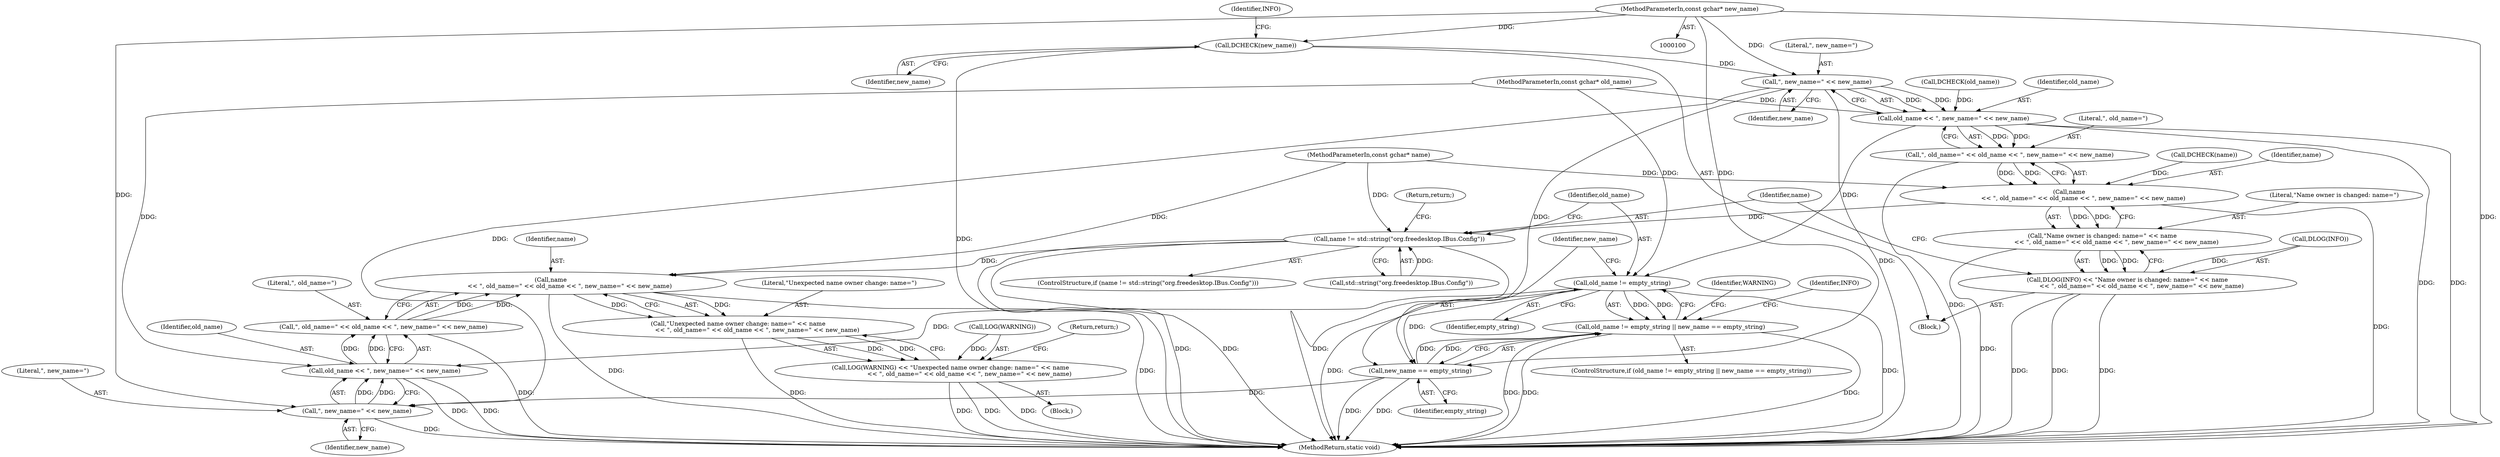 digraph "1_Chrome_dc7b094a338c6c521f918f478e993f0f74bbea0d_63@pointer" {
"1000111" [label="(Call,DCHECK(new_name))"];
"1000104" [label="(MethodParameterIn,const gchar* new_name)"];
"1000124" [label="(Call,\", new_name=\" << new_name)"];
"1000122" [label="(Call,old_name << \", new_name=\" << new_name)"];
"1000120" [label="(Call,\", old_name=\" << old_name << \", new_name=\" << new_name)"];
"1000118" [label="(Call,name\n               << \", old_name=\" << old_name << \", new_name=\" << new_name)"];
"1000116" [label="(Call,\"Name owner is changed: name=\" << name\n               << \", old_name=\" << old_name << \", new_name=\" << new_name)"];
"1000113" [label="(Call,DLOG(INFO) << \"Name owner is changed: name=\" << name\n               << \", old_name=\" << old_name << \", new_name=\" << new_name)"];
"1000128" [label="(Call,name != std::string(\"org.freedesktop.IBus.Config\"))"];
"1000149" [label="(Call,name\n                    << \", old_name=\" << old_name << \", new_name=\" << new_name)"];
"1000147" [label="(Call,\"Unexpected name owner change: name=\" << name\n                    << \", old_name=\" << old_name << \", new_name=\" << new_name)"];
"1000144" [label="(Call,LOG(WARNING) << \"Unexpected name owner change: name=\" << name\n                    << \", old_name=\" << old_name << \", new_name=\" << new_name)"];
"1000137" [label="(Call,old_name != empty_string)"];
"1000136" [label="(Call,old_name != empty_string || new_name == empty_string)"];
"1000140" [label="(Call,new_name == empty_string)"];
"1000155" [label="(Call,\", new_name=\" << new_name)"];
"1000153" [label="(Call,old_name << \", new_name=\" << new_name)"];
"1000151" [label="(Call,\", old_name=\" << old_name << \", new_name=\" << new_name)"];
"1000147" [label="(Call,\"Unexpected name owner change: name=\" << name\n                    << \", old_name=\" << old_name << \", new_name=\" << new_name)"];
"1000136" [label="(Call,old_name != empty_string || new_name == empty_string)"];
"1000109" [label="(Call,DCHECK(old_name))"];
"1000155" [label="(Call,\", new_name=\" << new_name)"];
"1000120" [label="(Call,\", old_name=\" << old_name << \", new_name=\" << new_name)"];
"1000142" [label="(Identifier,empty_string)"];
"1000103" [label="(MethodParameterIn,const gchar* old_name)"];
"1000127" [label="(ControlStructure,if (name != std::string(\"org.freedesktop.IBus.Config\")))"];
"1000123" [label="(Identifier,old_name)"];
"1000145" [label="(Call,LOG(WARNING))"];
"1000130" [label="(Call,std::string(\"org.freedesktop.IBus.Config\"))"];
"1000157" [label="(Identifier,new_name)"];
"1000158" [label="(Return,return;)"];
"1000137" [label="(Call,old_name != empty_string)"];
"1000111" [label="(Call,DCHECK(new_name))"];
"1000161" [label="(Identifier,INFO)"];
"1000149" [label="(Call,name\n                    << \", old_name=\" << old_name << \", new_name=\" << new_name)"];
"1000126" [label="(Identifier,new_name)"];
"1000133" [label="(Return,return;)"];
"1000138" [label="(Identifier,old_name)"];
"1000151" [label="(Call,\", old_name=\" << old_name << \", new_name=\" << new_name)"];
"1000148" [label="(Literal,\"Unexpected name owner change: name=\")"];
"1000143" [label="(Block,)"];
"1000116" [label="(Call,\"Name owner is changed: name=\" << name\n               << \", old_name=\" << old_name << \", new_name=\" << new_name)"];
"1000172" [label="(MethodReturn,static void)"];
"1000125" [label="(Literal,\", new_name=\")"];
"1000102" [label="(MethodParameterIn,const gchar* name)"];
"1000153" [label="(Call,old_name << \", new_name=\" << new_name)"];
"1000129" [label="(Identifier,name)"];
"1000106" [label="(Block,)"];
"1000150" [label="(Identifier,name)"];
"1000144" [label="(Call,LOG(WARNING) << \"Unexpected name owner change: name=\" << name\n                    << \", old_name=\" << old_name << \", new_name=\" << new_name)"];
"1000135" [label="(ControlStructure,if (old_name != empty_string || new_name == empty_string))"];
"1000139" [label="(Identifier,empty_string)"];
"1000146" [label="(Identifier,WARNING)"];
"1000112" [label="(Identifier,new_name)"];
"1000119" [label="(Identifier,name)"];
"1000124" [label="(Call,\", new_name=\" << new_name)"];
"1000107" [label="(Call,DCHECK(name))"];
"1000128" [label="(Call,name != std::string(\"org.freedesktop.IBus.Config\"))"];
"1000113" [label="(Call,DLOG(INFO) << \"Name owner is changed: name=\" << name\n               << \", old_name=\" << old_name << \", new_name=\" << new_name)"];
"1000115" [label="(Identifier,INFO)"];
"1000117" [label="(Literal,\"Name owner is changed: name=\")"];
"1000104" [label="(MethodParameterIn,const gchar* new_name)"];
"1000122" [label="(Call,old_name << \", new_name=\" << new_name)"];
"1000140" [label="(Call,new_name == empty_string)"];
"1000156" [label="(Literal,\", new_name=\")"];
"1000121" [label="(Literal,\", old_name=\")"];
"1000154" [label="(Identifier,old_name)"];
"1000141" [label="(Identifier,new_name)"];
"1000152" [label="(Literal,\", old_name=\")"];
"1000114" [label="(Call,DLOG(INFO))"];
"1000118" [label="(Call,name\n               << \", old_name=\" << old_name << \", new_name=\" << new_name)"];
"1000111" -> "1000106"  [label="AST: "];
"1000111" -> "1000112"  [label="CFG: "];
"1000112" -> "1000111"  [label="AST: "];
"1000115" -> "1000111"  [label="CFG: "];
"1000111" -> "1000172"  [label="DDG: "];
"1000104" -> "1000111"  [label="DDG: "];
"1000111" -> "1000124"  [label="DDG: "];
"1000104" -> "1000100"  [label="AST: "];
"1000104" -> "1000172"  [label="DDG: "];
"1000104" -> "1000124"  [label="DDG: "];
"1000104" -> "1000140"  [label="DDG: "];
"1000104" -> "1000155"  [label="DDG: "];
"1000124" -> "1000122"  [label="AST: "];
"1000124" -> "1000126"  [label="CFG: "];
"1000125" -> "1000124"  [label="AST: "];
"1000126" -> "1000124"  [label="AST: "];
"1000122" -> "1000124"  [label="CFG: "];
"1000124" -> "1000172"  [label="DDG: "];
"1000124" -> "1000122"  [label="DDG: "];
"1000124" -> "1000122"  [label="DDG: "];
"1000124" -> "1000140"  [label="DDG: "];
"1000124" -> "1000155"  [label="DDG: "];
"1000122" -> "1000120"  [label="AST: "];
"1000123" -> "1000122"  [label="AST: "];
"1000120" -> "1000122"  [label="CFG: "];
"1000122" -> "1000172"  [label="DDG: "];
"1000122" -> "1000172"  [label="DDG: "];
"1000122" -> "1000120"  [label="DDG: "];
"1000122" -> "1000120"  [label="DDG: "];
"1000109" -> "1000122"  [label="DDG: "];
"1000103" -> "1000122"  [label="DDG: "];
"1000122" -> "1000137"  [label="DDG: "];
"1000120" -> "1000118"  [label="AST: "];
"1000121" -> "1000120"  [label="AST: "];
"1000118" -> "1000120"  [label="CFG: "];
"1000120" -> "1000172"  [label="DDG: "];
"1000120" -> "1000118"  [label="DDG: "];
"1000120" -> "1000118"  [label="DDG: "];
"1000118" -> "1000116"  [label="AST: "];
"1000119" -> "1000118"  [label="AST: "];
"1000116" -> "1000118"  [label="CFG: "];
"1000118" -> "1000172"  [label="DDG: "];
"1000118" -> "1000116"  [label="DDG: "];
"1000118" -> "1000116"  [label="DDG: "];
"1000107" -> "1000118"  [label="DDG: "];
"1000102" -> "1000118"  [label="DDG: "];
"1000118" -> "1000128"  [label="DDG: "];
"1000116" -> "1000113"  [label="AST: "];
"1000117" -> "1000116"  [label="AST: "];
"1000113" -> "1000116"  [label="CFG: "];
"1000116" -> "1000172"  [label="DDG: "];
"1000116" -> "1000113"  [label="DDG: "];
"1000116" -> "1000113"  [label="DDG: "];
"1000113" -> "1000106"  [label="AST: "];
"1000114" -> "1000113"  [label="AST: "];
"1000129" -> "1000113"  [label="CFG: "];
"1000113" -> "1000172"  [label="DDG: "];
"1000113" -> "1000172"  [label="DDG: "];
"1000113" -> "1000172"  [label="DDG: "];
"1000114" -> "1000113"  [label="DDG: "];
"1000128" -> "1000127"  [label="AST: "];
"1000128" -> "1000130"  [label="CFG: "];
"1000129" -> "1000128"  [label="AST: "];
"1000130" -> "1000128"  [label="AST: "];
"1000133" -> "1000128"  [label="CFG: "];
"1000138" -> "1000128"  [label="CFG: "];
"1000128" -> "1000172"  [label="DDG: "];
"1000128" -> "1000172"  [label="DDG: "];
"1000128" -> "1000172"  [label="DDG: "];
"1000102" -> "1000128"  [label="DDG: "];
"1000130" -> "1000128"  [label="DDG: "];
"1000128" -> "1000149"  [label="DDG: "];
"1000149" -> "1000147"  [label="AST: "];
"1000149" -> "1000151"  [label="CFG: "];
"1000150" -> "1000149"  [label="AST: "];
"1000151" -> "1000149"  [label="AST: "];
"1000147" -> "1000149"  [label="CFG: "];
"1000149" -> "1000172"  [label="DDG: "];
"1000149" -> "1000172"  [label="DDG: "];
"1000149" -> "1000147"  [label="DDG: "];
"1000149" -> "1000147"  [label="DDG: "];
"1000102" -> "1000149"  [label="DDG: "];
"1000151" -> "1000149"  [label="DDG: "];
"1000151" -> "1000149"  [label="DDG: "];
"1000147" -> "1000144"  [label="AST: "];
"1000148" -> "1000147"  [label="AST: "];
"1000144" -> "1000147"  [label="CFG: "];
"1000147" -> "1000172"  [label="DDG: "];
"1000147" -> "1000144"  [label="DDG: "];
"1000147" -> "1000144"  [label="DDG: "];
"1000144" -> "1000143"  [label="AST: "];
"1000145" -> "1000144"  [label="AST: "];
"1000158" -> "1000144"  [label="CFG: "];
"1000144" -> "1000172"  [label="DDG: "];
"1000144" -> "1000172"  [label="DDG: "];
"1000144" -> "1000172"  [label="DDG: "];
"1000145" -> "1000144"  [label="DDG: "];
"1000137" -> "1000136"  [label="AST: "];
"1000137" -> "1000139"  [label="CFG: "];
"1000138" -> "1000137"  [label="AST: "];
"1000139" -> "1000137"  [label="AST: "];
"1000141" -> "1000137"  [label="CFG: "];
"1000136" -> "1000137"  [label="CFG: "];
"1000137" -> "1000172"  [label="DDG: "];
"1000137" -> "1000172"  [label="DDG: "];
"1000137" -> "1000136"  [label="DDG: "];
"1000137" -> "1000136"  [label="DDG: "];
"1000103" -> "1000137"  [label="DDG: "];
"1000137" -> "1000140"  [label="DDG: "];
"1000137" -> "1000153"  [label="DDG: "];
"1000136" -> "1000135"  [label="AST: "];
"1000136" -> "1000140"  [label="CFG: "];
"1000140" -> "1000136"  [label="AST: "];
"1000146" -> "1000136"  [label="CFG: "];
"1000161" -> "1000136"  [label="CFG: "];
"1000136" -> "1000172"  [label="DDG: "];
"1000136" -> "1000172"  [label="DDG: "];
"1000136" -> "1000172"  [label="DDG: "];
"1000140" -> "1000136"  [label="DDG: "];
"1000140" -> "1000136"  [label="DDG: "];
"1000140" -> "1000142"  [label="CFG: "];
"1000141" -> "1000140"  [label="AST: "];
"1000142" -> "1000140"  [label="AST: "];
"1000140" -> "1000172"  [label="DDG: "];
"1000140" -> "1000172"  [label="DDG: "];
"1000140" -> "1000155"  [label="DDG: "];
"1000155" -> "1000153"  [label="AST: "];
"1000155" -> "1000157"  [label="CFG: "];
"1000156" -> "1000155"  [label="AST: "];
"1000157" -> "1000155"  [label="AST: "];
"1000153" -> "1000155"  [label="CFG: "];
"1000155" -> "1000172"  [label="DDG: "];
"1000155" -> "1000153"  [label="DDG: "];
"1000155" -> "1000153"  [label="DDG: "];
"1000153" -> "1000151"  [label="AST: "];
"1000154" -> "1000153"  [label="AST: "];
"1000151" -> "1000153"  [label="CFG: "];
"1000153" -> "1000172"  [label="DDG: "];
"1000153" -> "1000172"  [label="DDG: "];
"1000153" -> "1000151"  [label="DDG: "];
"1000153" -> "1000151"  [label="DDG: "];
"1000103" -> "1000153"  [label="DDG: "];
"1000152" -> "1000151"  [label="AST: "];
"1000151" -> "1000172"  [label="DDG: "];
}
